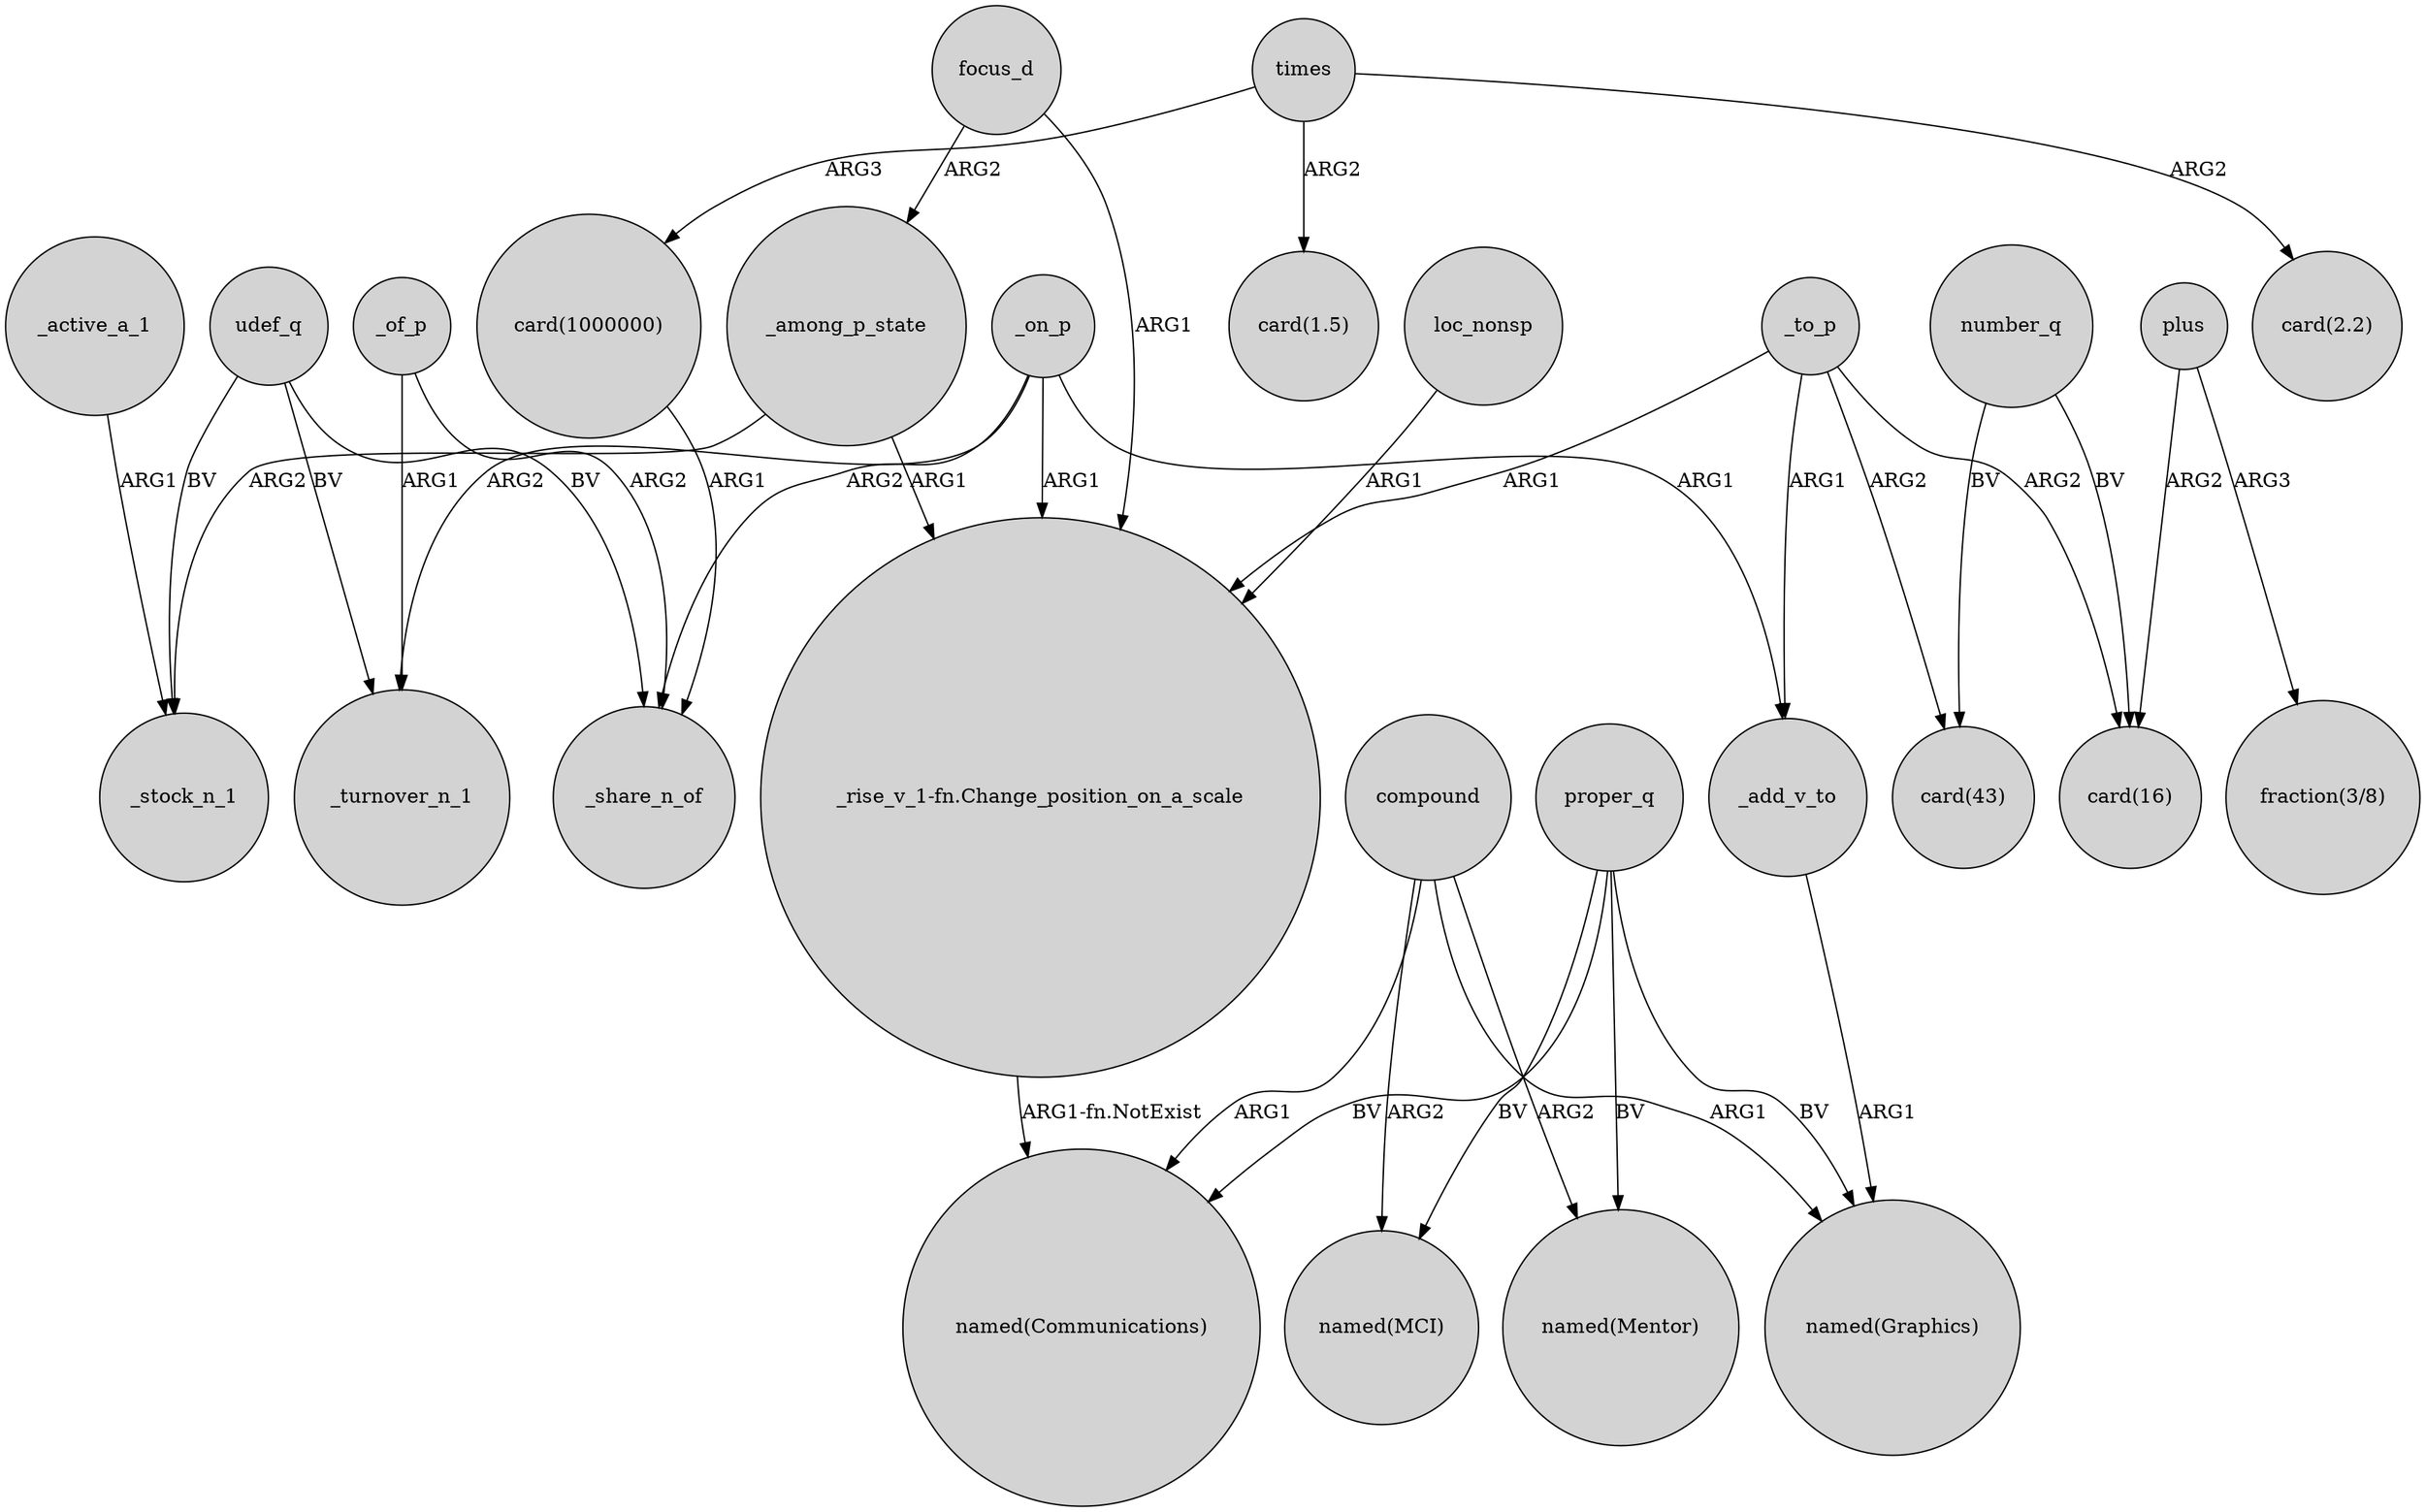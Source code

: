 digraph {
	node [shape=circle style=filled]
	_on_p -> _share_n_of [label=ARG2]
	times -> "card(2.2)" [label=ARG2]
	_on_p -> _turnover_n_1 [label=ARG2]
	_among_p_state -> _stock_n_1 [label=ARG2]
	times -> "card(1.5)" [label=ARG2]
	_on_p -> "_rise_v_1-fn.Change_position_on_a_scale" [label=ARG1]
	"_rise_v_1-fn.Change_position_on_a_scale" -> "named(Communications)" [label="ARG1-fn.NotExist"]
	_active_a_1 -> _stock_n_1 [label=ARG1]
	proper_q -> "named(Communications)" [label=BV]
	compound -> "named(Mentor)" [label=ARG2]
	_to_p -> _add_v_to [label=ARG1]
	proper_q -> "named(MCI)" [label=BV]
	number_q -> "card(43)" [label=BV]
	_add_v_to -> "named(Graphics)" [label=ARG1]
	proper_q -> "named(Mentor)" [label=BV]
	compound -> "named(Communications)" [label=ARG1]
	compound -> "named(Graphics)" [label=ARG1]
	number_q -> "card(16)" [label=BV]
	plus -> "fraction(3/8)" [label=ARG3]
	udef_q -> _stock_n_1 [label=BV]
	times -> "card(1000000)" [label=ARG3]
	proper_q -> "named(Graphics)" [label=BV]
	_to_p -> "card(16)" [label=ARG2]
	loc_nonsp -> "_rise_v_1-fn.Change_position_on_a_scale" [label=ARG1]
	_to_p -> "card(43)" [label=ARG2]
	_among_p_state -> "_rise_v_1-fn.Change_position_on_a_scale" [label=ARG1]
	focus_d -> "_rise_v_1-fn.Change_position_on_a_scale" [label=ARG1]
	udef_q -> _share_n_of [label=BV]
	"card(1000000)" -> _share_n_of [label=ARG1]
	compound -> "named(MCI)" [label=ARG2]
	_of_p -> _share_n_of [label=ARG2]
	udef_q -> _turnover_n_1 [label=BV]
	_of_p -> _turnover_n_1 [label=ARG1]
	_to_p -> "_rise_v_1-fn.Change_position_on_a_scale" [label=ARG1]
	plus -> "card(16)" [label=ARG2]
	focus_d -> _among_p_state [label=ARG2]
	_on_p -> _add_v_to [label=ARG1]
}
